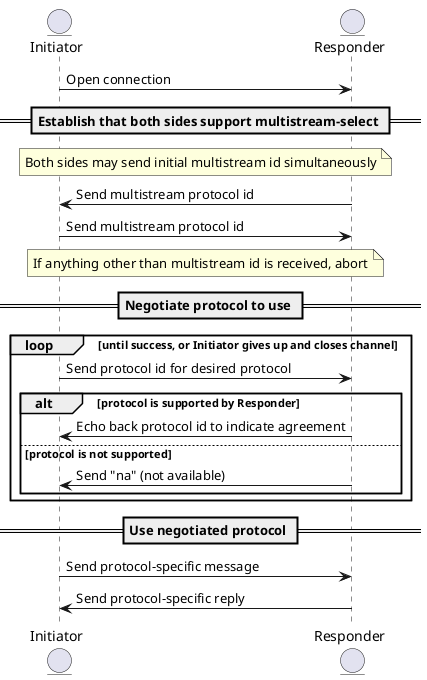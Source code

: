 @startuml

skinparam backgroundColor white

entity Initiator
entity Responder
Initiator -> Responder: Open connection

== Establish that both sides support multistream-select ==

note over Initiator, Responder: Both sides may send initial multistream id simultaneously
Responder -> Initiator: Send multistream protocol id
Initiator -> Responder: Send multistream protocol id
note over Initiator, Responder: If anything other than multistream id is received, abort


== Negotiate protocol to use ==


loop until success, or Initiator gives up and closes channel
  Initiator -> Responder: Send protocol id for desired protocol
  alt protocol is supported by Responder
    Responder -> Initiator: Echo back protocol id to indicate agreement
  else protocol is not supported
    Responder -> Initiator: Send "na" (not available)
  end
end

== Use negotiated protocol ==

Initiator -> Responder: Send protocol-specific message
Responder -> Initiator: Send protocol-specific reply

@enduml
